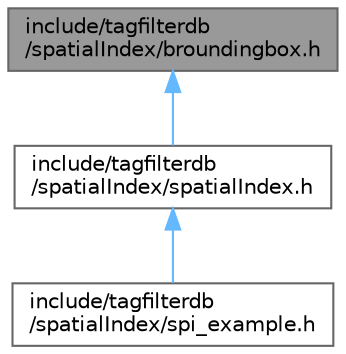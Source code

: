 digraph "include/tagfilterdb/spatialIndex/broundingbox.h"
{
 // LATEX_PDF_SIZE
  bgcolor="transparent";
  edge [fontname=Helvetica,fontsize=10,labelfontname=Helvetica,labelfontsize=10];
  node [fontname=Helvetica,fontsize=10,shape=box,height=0.2,width=0.4];
  Node1 [id="Node000001",label="include/tagfilterdb\l/spatialIndex/broundingbox.h",height=0.2,width=0.4,color="gray40", fillcolor="grey60", style="filled", fontcolor="black",tooltip="N-dimensional RTree implementation in C++."];
  Node1 -> Node2 [id="edge1_Node000001_Node000002",dir="back",color="steelblue1",style="solid",tooltip=" "];
  Node2 [id="Node000002",label="include/tagfilterdb\l/spatialIndex/spatialIndex.h",height=0.2,width=0.4,color="grey40", fillcolor="white", style="filled",URL="$spatialIndex_8h.html",tooltip="N-dimensional RTree implementation in C++."];
  Node2 -> Node3 [id="edge2_Node000002_Node000003",dir="back",color="steelblue1",style="solid",tooltip=" "];
  Node3 [id="Node000003",label="include/tagfilterdb\l/spatialIndex/spi_example.h",height=0.2,width=0.4,color="grey40", fillcolor="white", style="filled",URL="$spi__example_8h.html",tooltip=" "];
}
